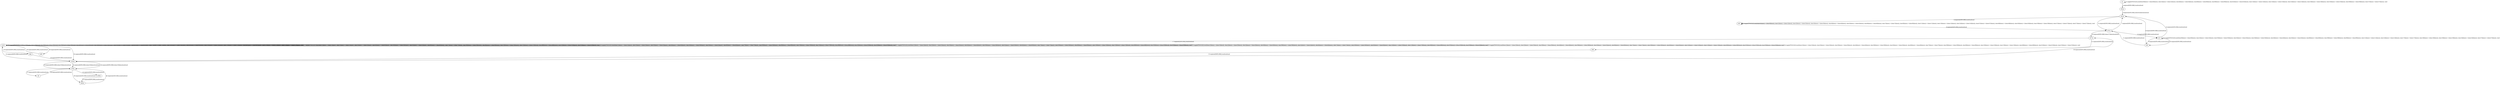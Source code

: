 # Total number of goals covered by this test: 1
# d33p --> d33m

digraph g {
"b1" -> "b1" [label = "1-toggle[TOGGLE];/null/door0[false]:=!(door0[false]); door1[false]:=!(door1[false]); door4[false]:=!(door4[false]); door6[false]:=!(door6[false]); door9[false]:=!(door9[false]); door42[false]:=!(door42[false]); door12[false]:=!(door12[false]); door13[false]:=!(door13[false]); door14[false]:=!(door14[false]); door18[false]:=!(door18[false]); door23[false]:=!(door23[false]); door58[false]:=!(door58[false]); door27[false]:=!(door27[false]); /null"];
"b1" -> "d42p" [label = "2-explore[EXPLORE];/null/null/null"];
"d42p" -> "d42m" [label = "3-explore[EXPLORE];/door42[false]/null/null"];
"d42m" -> "b59" [label = "4-explore[EXPLORE];/null/null/null"];
"b59" -> "b59" [label = "5-toggle[TOGGLE];/null/door0[false]:=!(door0[false]); door1[false]:=!(door1[false]); door2[false]:=!(door2[false]); door3[false]:=!(door3[false]); door4[false]:=!(door4[false]); door5[false]:=!(door5[false]); door6[false]:=!(door6[false]); door7[false]:=!(door7[false]); door9[false]:=!(door9[false]); door11[false]:=!(door11[false]); door13[false]:=!(door13[false]); door14[false]:=!(door14[false]); door47[false]:=!(door47[false]); door48[false]:=!(door48[false]); door50[false]:=!(door50[false]); door19[false]:=!(door19[false]); door57[false]:=!(door57[false]); door27[false]:=!(door27[false]); /null"];
"b59" -> "d27p" [label = "6-explore[EXPLORE];/null/null/null"];
"d27p" -> "d42m" [label = "7-explore[EXPLORE];/null/null/null"];
"d42m" -> "b58" [label = "8-explore[EXPLORE];/null/null/null"];
"b58" -> "b57" [label = "9-explore[EXPLORE];/null/null/null"];
"b57" -> "b58" [label = "10-explore[EXPLORE];/null/null/null"];
"b58" -> "d27p" [label = "11-explore[EXPLORE];/null/null/null"];
"d27p" -> "b57" [label = "12-explore[EXPLORE];/null/null/null"];
"b57" -> "b57" [label = "13-toggle[TOGGLE];/null/door0[false]:=!(door0[false]); door1[false]:=!(door1[false]); door33[false]:=!(door33[false]); door2[false]:=!(door2[false]); door34[false]:=!(door34[false]); door4[false]:=!(door4[false]); door5[false]:=!(door5[false]); door6[false]:=!(door6[false]); door38[false]:=!(door38[false]); door9[false]:=!(door9[false]); door11[false]:=!(door11[false]); door14[false]:=!(door14[false]); door17[false]:=!(door17[false]); door18[false]:=!(door18[false]); door19[false]:=!(door19[false]); door24[false]:=!(door24[false]); door27[false]:=!(door27[false]); /null"];
"b57" -> "d42m" [label = "14-explore[EXPLORE];/null/null/null"];
"d42m" -> "d27p" [label = "15-explore[EXPLORE];/null/null/null"];
"d27p" -> "d27m" [label = "16-explore[EXPLORE];/door27[false]/null/null"];
"d27m" -> "b100" [label = "17-explore[EXPLORE];/null/null/null"];
"b100" -> "d9p" [label = "18-explore[EXPLORE];/null/null/null"];
"d9p" -> "d33m" [label = "19-explore[EXPLORE];/null/null/null"];
"d33m" -> "d27m" [label = "20-explore[EXPLORE];/null/null/null"];
"d27m" -> "b98" [label = "21-explore[EXPLORE];/null/null/null"];
"b98" -> "d33m" [label = "22-explore[EXPLORE];/null/null/null"];
"d33m" -> "d33p" [label = "23-explore[EXPLORE];/door33[false]/null/null"];
"d33p" -> "d33m" [label = "24-explore[EXPLORE];/door33[false]/null/null"];
"d33m" -> "b100" [label = "25-explore[EXPLORE];/null/null/null"];
"b100" -> "b100" [label = "26-toggle[TOGGLE];/null/door1[false]:=!(door1[false]); door2[false]:=!(door2[false]); door3[false]:=!(door3[false]); door4[false]:=!(door4[false]); door36[false]:=!(door36[false]); door5[false]:=!(door5[false]); door6[false]:=!(door6[false]); door7[false]:=!(door7[false]); door39[false]:=!(door39[false]); door9[false]:=!(door9[false]); door10[false]:=!(door10[false]); door13[false]:=!(door13[false]); door49[false]:=!(door49[false]); door52[false]:=!(door52[false]); door22[false]:=!(door22[false]); /null"];
"b100" -> "b100" [label = "27-toggle[TOGGLE];/null/door1[false]:=!(door1[false]); door2[false]:=!(door2[false]); door3[false]:=!(door3[false]); door4[false]:=!(door4[false]); door36[false]:=!(door36[false]); door5[false]:=!(door5[false]); door6[false]:=!(door6[false]); door7[false]:=!(door7[false]); door39[false]:=!(door39[false]); door9[false]:=!(door9[false]); door10[false]:=!(door10[false]); door13[false]:=!(door13[false]); door49[false]:=!(door49[false]); door52[false]:=!(door52[false]); door22[false]:=!(door22[false]); /null"];
"b100" -> "b100" [label = "28-toggle[TOGGLE];/null/door1[false]:=!(door1[false]); door2[false]:=!(door2[false]); door3[false]:=!(door3[false]); door4[false]:=!(door4[false]); door36[false]:=!(door36[false]); door5[false]:=!(door5[false]); door6[false]:=!(door6[false]); door7[false]:=!(door7[false]); door39[false]:=!(door39[false]); door9[false]:=!(door9[false]); door10[false]:=!(door10[false]); door13[false]:=!(door13[false]); door49[false]:=!(door49[false]); door52[false]:=!(door52[false]); door22[false]:=!(door22[false]); /null"];
"b100" -> "b99" [label = "29-explore[EXPLORE];/null/null/null"];
"b99" -> "b100" [label = "30-explore[EXPLORE];/null/null/null"];
"b100" -> "b100" [label = "31-toggle[TOGGLE];/null/door1[false]:=!(door1[false]); door2[false]:=!(door2[false]); door3[false]:=!(door3[false]); door4[false]:=!(door4[false]); door36[false]:=!(door36[false]); door5[false]:=!(door5[false]); door6[false]:=!(door6[false]); door7[false]:=!(door7[false]); door39[false]:=!(door39[false]); door9[false]:=!(door9[false]); door10[false]:=!(door10[false]); door13[false]:=!(door13[false]); door49[false]:=!(door49[false]); door52[false]:=!(door52[false]); door22[false]:=!(door22[false]); /null"];
"b100" -> "b100" [label = "32-toggle[TOGGLE];/null/door1[false]:=!(door1[false]); door2[false]:=!(door2[false]); door3[false]:=!(door3[false]); door4[false]:=!(door4[false]); door36[false]:=!(door36[false]); door5[false]:=!(door5[false]); door6[false]:=!(door6[false]); door7[false]:=!(door7[false]); door39[false]:=!(door39[false]); door9[false]:=!(door9[false]); door10[false]:=!(door10[false]); door13[false]:=!(door13[false]); door49[false]:=!(door49[false]); door52[false]:=!(door52[false]); door22[false]:=!(door22[false]); /null"];
"b100" -> "b100" [label = "33-toggle[TOGGLE];/null/door1[false]:=!(door1[false]); door2[false]:=!(door2[false]); door3[false]:=!(door3[false]); door4[false]:=!(door4[false]); door36[false]:=!(door36[false]); door5[false]:=!(door5[false]); door6[false]:=!(door6[false]); door7[false]:=!(door7[false]); door39[false]:=!(door39[false]); door9[false]:=!(door9[false]); door10[false]:=!(door10[false]); door13[false]:=!(door13[false]); door49[false]:=!(door49[false]); door52[false]:=!(door52[false]); door22[false]:=!(door22[false]); /null"];
"b100" -> "b100" [label = "34-toggle[TOGGLE];/null/door1[false]:=!(door1[false]); door2[false]:=!(door2[false]); door3[false]:=!(door3[false]); door4[false]:=!(door4[false]); door36[false]:=!(door36[false]); door5[false]:=!(door5[false]); door6[false]:=!(door6[false]); door7[false]:=!(door7[false]); door39[false]:=!(door39[false]); door9[false]:=!(door9[false]); door10[false]:=!(door10[false]); door13[false]:=!(door13[false]); door49[false]:=!(door49[false]); door52[false]:=!(door52[false]); door22[false]:=!(door22[false]); /null"];
"b100" -> "d33m" [label = "35-explore[EXPLORE];/null/null/null"];
"d33m" -> "d33p" [label = "36-explore[EXPLORE];/door33[false]/null/null"];
"d33p" -> "b6" [label = "37-explore[EXPLORE];/null/null/null"];
"b6" -> "d33p" [label = "38-explore[EXPLORE];/null/null/null"];
"d33p" -> "d40m" [label = "39-explore[EXPLORE];/null/null/null"];
"d40m" -> "d33p" [label = "40-explore[EXPLORE];/null/null/null"];
"d33p" -> "d39m" [label = "41-explore[EXPLORE];/null/null/null"];
"d39m" -> "d40m" [label = "42-explore[EXPLORE];/null/null/null"];
}